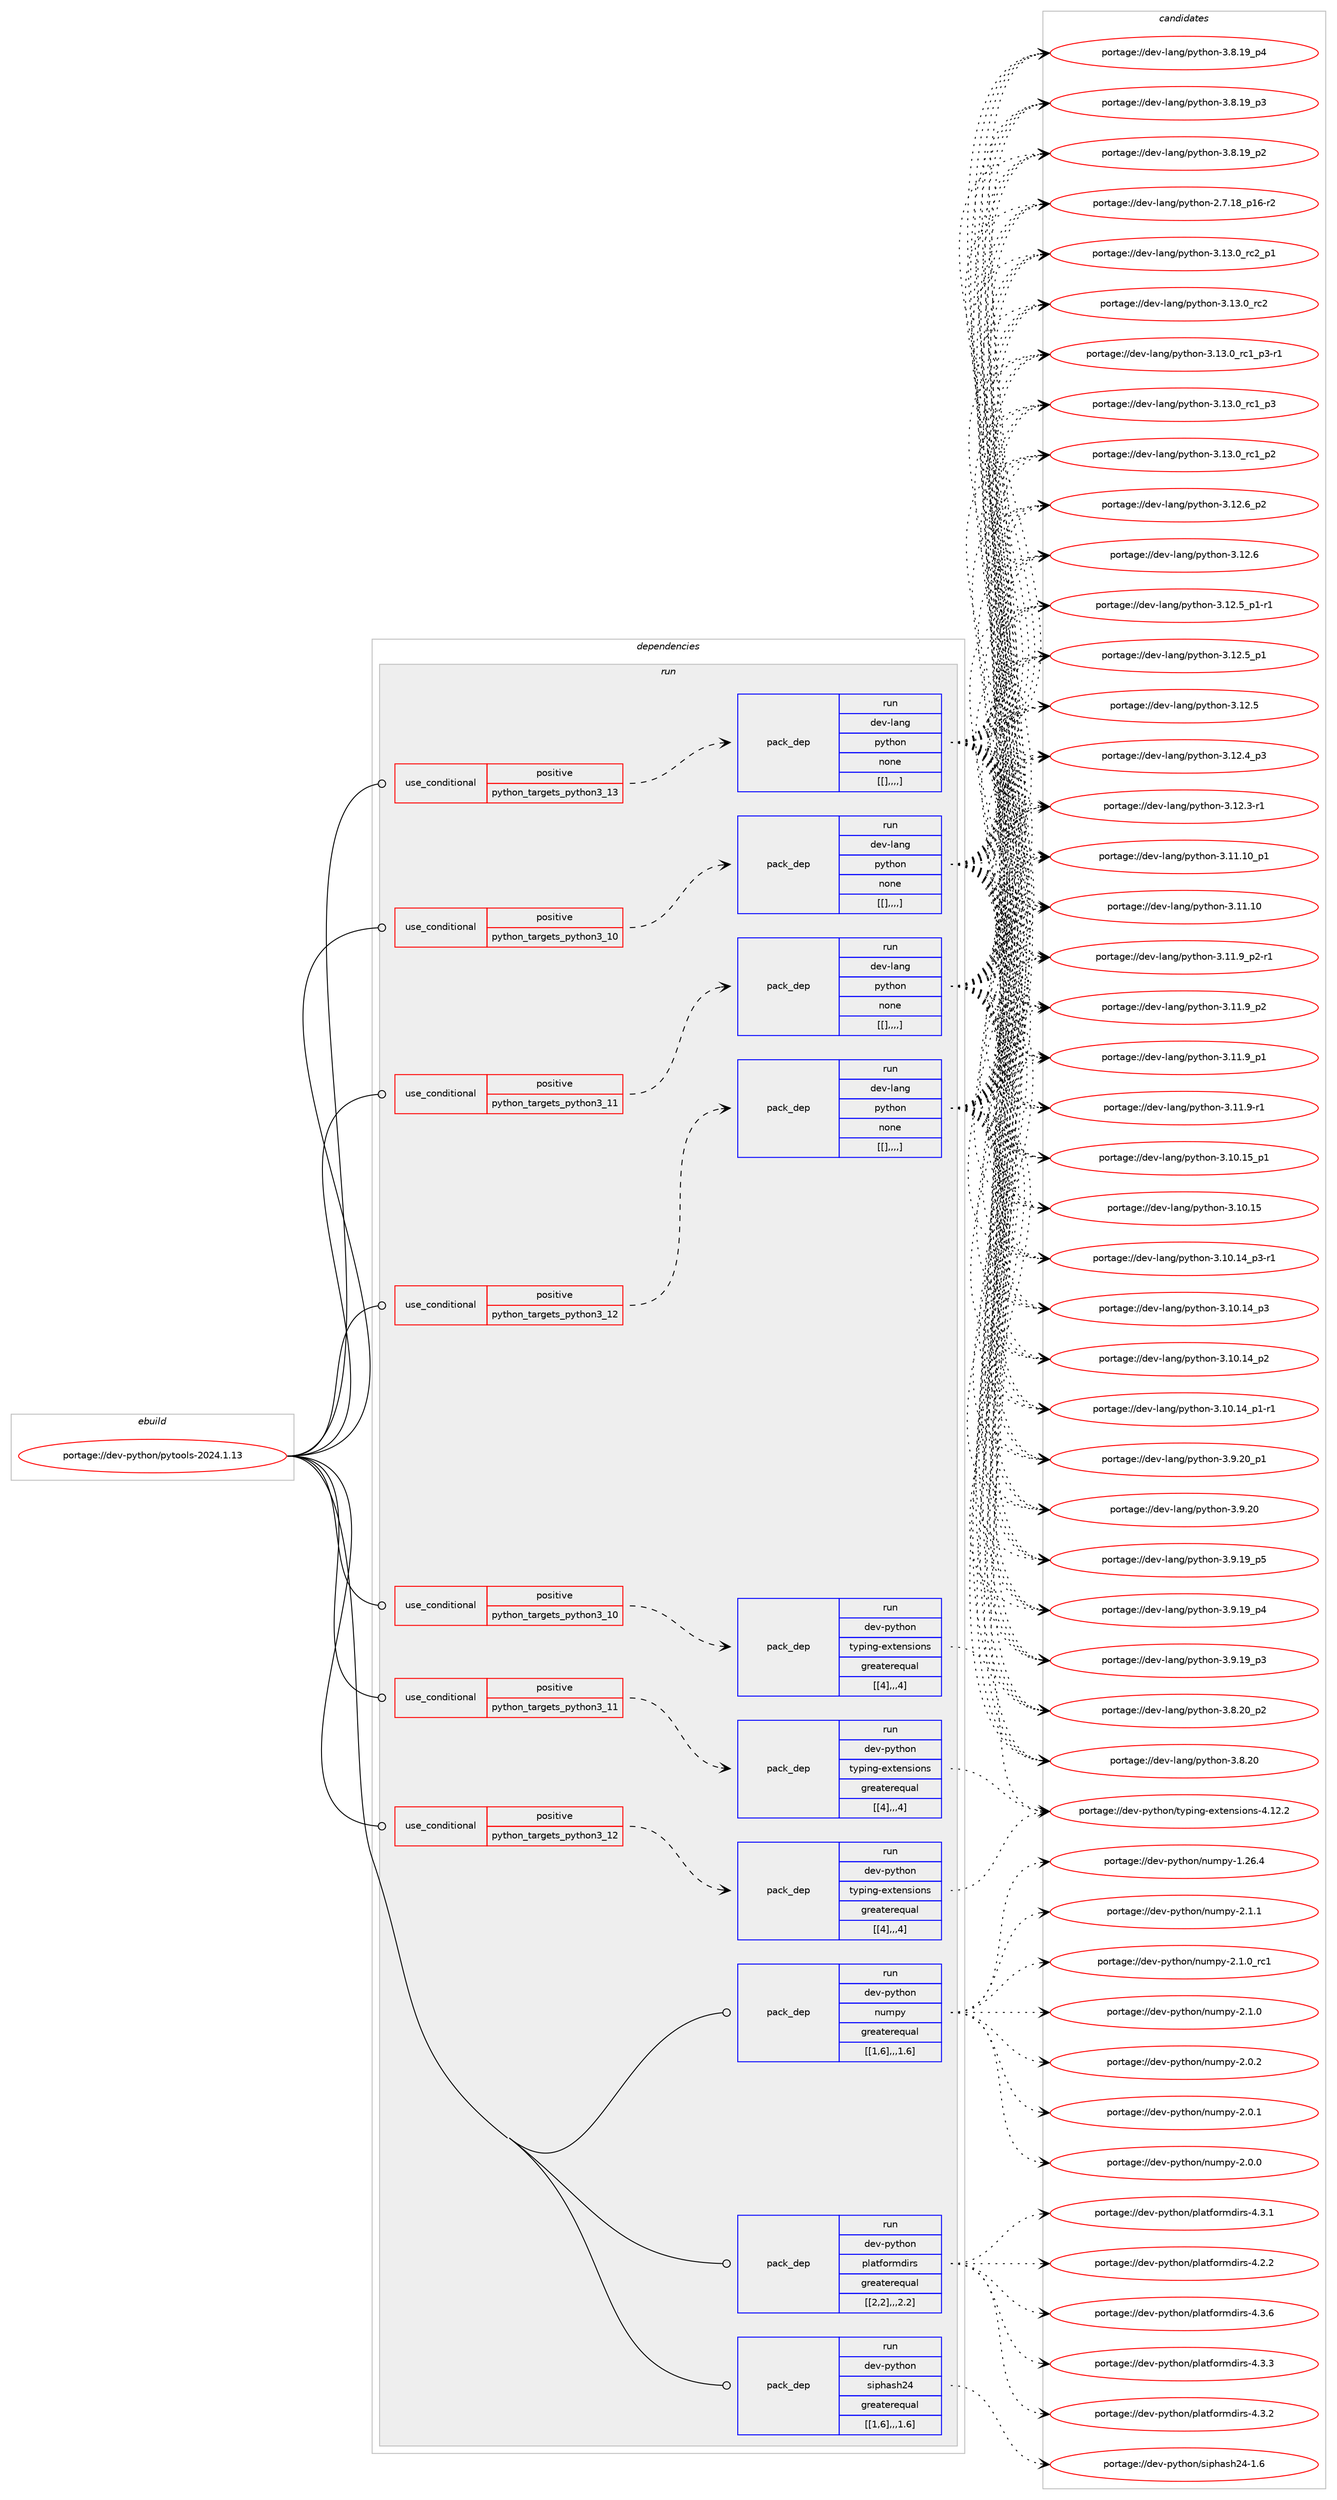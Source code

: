 digraph prolog {

# *************
# Graph options
# *************

newrank=true;
concentrate=true;
compound=true;
graph [rankdir=LR,fontname=Helvetica,fontsize=10,ranksep=1.5];#, ranksep=2.5, nodesep=0.2];
edge  [arrowhead=vee];
node  [fontname=Helvetica,fontsize=10];

# **********
# The ebuild
# **********

subgraph cluster_leftcol {
color=gray;
label=<<i>ebuild</i>>;
id [label="portage://dev-python/pytools-2024.1.13", color=red, width=4, href="../dev-python/pytools-2024.1.13.svg"];
}

# ****************
# The dependencies
# ****************

subgraph cluster_midcol {
color=gray;
label=<<i>dependencies</i>>;
subgraph cluster_compile {
fillcolor="#eeeeee";
style=filled;
label=<<i>compile</i>>;
}
subgraph cluster_compileandrun {
fillcolor="#eeeeee";
style=filled;
label=<<i>compile and run</i>>;
}
subgraph cluster_run {
fillcolor="#eeeeee";
style=filled;
label=<<i>run</i>>;
subgraph cond40172 {
dependency163834 [label=<<TABLE BORDER="0" CELLBORDER="1" CELLSPACING="0" CELLPADDING="4"><TR><TD ROWSPAN="3" CELLPADDING="10">use_conditional</TD></TR><TR><TD>positive</TD></TR><TR><TD>python_targets_python3_10</TD></TR></TABLE>>, shape=none, color=red];
subgraph pack122406 {
dependency163835 [label=<<TABLE BORDER="0" CELLBORDER="1" CELLSPACING="0" CELLPADDING="4" WIDTH="220"><TR><TD ROWSPAN="6" CELLPADDING="30">pack_dep</TD></TR><TR><TD WIDTH="110">run</TD></TR><TR><TD>dev-lang</TD></TR><TR><TD>python</TD></TR><TR><TD>none</TD></TR><TR><TD>[[],,,,]</TD></TR></TABLE>>, shape=none, color=blue];
}
dependency163834:e -> dependency163835:w [weight=20,style="dashed",arrowhead="vee"];
}
id:e -> dependency163834:w [weight=20,style="solid",arrowhead="odot"];
subgraph cond40173 {
dependency163836 [label=<<TABLE BORDER="0" CELLBORDER="1" CELLSPACING="0" CELLPADDING="4"><TR><TD ROWSPAN="3" CELLPADDING="10">use_conditional</TD></TR><TR><TD>positive</TD></TR><TR><TD>python_targets_python3_10</TD></TR></TABLE>>, shape=none, color=red];
subgraph pack122407 {
dependency163837 [label=<<TABLE BORDER="0" CELLBORDER="1" CELLSPACING="0" CELLPADDING="4" WIDTH="220"><TR><TD ROWSPAN="6" CELLPADDING="30">pack_dep</TD></TR><TR><TD WIDTH="110">run</TD></TR><TR><TD>dev-python</TD></TR><TR><TD>typing-extensions</TD></TR><TR><TD>greaterequal</TD></TR><TR><TD>[[4],,,4]</TD></TR></TABLE>>, shape=none, color=blue];
}
dependency163836:e -> dependency163837:w [weight=20,style="dashed",arrowhead="vee"];
}
id:e -> dependency163836:w [weight=20,style="solid",arrowhead="odot"];
subgraph cond40174 {
dependency163838 [label=<<TABLE BORDER="0" CELLBORDER="1" CELLSPACING="0" CELLPADDING="4"><TR><TD ROWSPAN="3" CELLPADDING="10">use_conditional</TD></TR><TR><TD>positive</TD></TR><TR><TD>python_targets_python3_11</TD></TR></TABLE>>, shape=none, color=red];
subgraph pack122408 {
dependency163839 [label=<<TABLE BORDER="0" CELLBORDER="1" CELLSPACING="0" CELLPADDING="4" WIDTH="220"><TR><TD ROWSPAN="6" CELLPADDING="30">pack_dep</TD></TR><TR><TD WIDTH="110">run</TD></TR><TR><TD>dev-lang</TD></TR><TR><TD>python</TD></TR><TR><TD>none</TD></TR><TR><TD>[[],,,,]</TD></TR></TABLE>>, shape=none, color=blue];
}
dependency163838:e -> dependency163839:w [weight=20,style="dashed",arrowhead="vee"];
}
id:e -> dependency163838:w [weight=20,style="solid",arrowhead="odot"];
subgraph cond40175 {
dependency163840 [label=<<TABLE BORDER="0" CELLBORDER="1" CELLSPACING="0" CELLPADDING="4"><TR><TD ROWSPAN="3" CELLPADDING="10">use_conditional</TD></TR><TR><TD>positive</TD></TR><TR><TD>python_targets_python3_11</TD></TR></TABLE>>, shape=none, color=red];
subgraph pack122409 {
dependency163841 [label=<<TABLE BORDER="0" CELLBORDER="1" CELLSPACING="0" CELLPADDING="4" WIDTH="220"><TR><TD ROWSPAN="6" CELLPADDING="30">pack_dep</TD></TR><TR><TD WIDTH="110">run</TD></TR><TR><TD>dev-python</TD></TR><TR><TD>typing-extensions</TD></TR><TR><TD>greaterequal</TD></TR><TR><TD>[[4],,,4]</TD></TR></TABLE>>, shape=none, color=blue];
}
dependency163840:e -> dependency163841:w [weight=20,style="dashed",arrowhead="vee"];
}
id:e -> dependency163840:w [weight=20,style="solid",arrowhead="odot"];
subgraph cond40176 {
dependency163842 [label=<<TABLE BORDER="0" CELLBORDER="1" CELLSPACING="0" CELLPADDING="4"><TR><TD ROWSPAN="3" CELLPADDING="10">use_conditional</TD></TR><TR><TD>positive</TD></TR><TR><TD>python_targets_python3_12</TD></TR></TABLE>>, shape=none, color=red];
subgraph pack122410 {
dependency163843 [label=<<TABLE BORDER="0" CELLBORDER="1" CELLSPACING="0" CELLPADDING="4" WIDTH="220"><TR><TD ROWSPAN="6" CELLPADDING="30">pack_dep</TD></TR><TR><TD WIDTH="110">run</TD></TR><TR><TD>dev-lang</TD></TR><TR><TD>python</TD></TR><TR><TD>none</TD></TR><TR><TD>[[],,,,]</TD></TR></TABLE>>, shape=none, color=blue];
}
dependency163842:e -> dependency163843:w [weight=20,style="dashed",arrowhead="vee"];
}
id:e -> dependency163842:w [weight=20,style="solid",arrowhead="odot"];
subgraph cond40177 {
dependency163844 [label=<<TABLE BORDER="0" CELLBORDER="1" CELLSPACING="0" CELLPADDING="4"><TR><TD ROWSPAN="3" CELLPADDING="10">use_conditional</TD></TR><TR><TD>positive</TD></TR><TR><TD>python_targets_python3_12</TD></TR></TABLE>>, shape=none, color=red];
subgraph pack122411 {
dependency163845 [label=<<TABLE BORDER="0" CELLBORDER="1" CELLSPACING="0" CELLPADDING="4" WIDTH="220"><TR><TD ROWSPAN="6" CELLPADDING="30">pack_dep</TD></TR><TR><TD WIDTH="110">run</TD></TR><TR><TD>dev-python</TD></TR><TR><TD>typing-extensions</TD></TR><TR><TD>greaterequal</TD></TR><TR><TD>[[4],,,4]</TD></TR></TABLE>>, shape=none, color=blue];
}
dependency163844:e -> dependency163845:w [weight=20,style="dashed",arrowhead="vee"];
}
id:e -> dependency163844:w [weight=20,style="solid",arrowhead="odot"];
subgraph cond40178 {
dependency163846 [label=<<TABLE BORDER="0" CELLBORDER="1" CELLSPACING="0" CELLPADDING="4"><TR><TD ROWSPAN="3" CELLPADDING="10">use_conditional</TD></TR><TR><TD>positive</TD></TR><TR><TD>python_targets_python3_13</TD></TR></TABLE>>, shape=none, color=red];
subgraph pack122412 {
dependency163847 [label=<<TABLE BORDER="0" CELLBORDER="1" CELLSPACING="0" CELLPADDING="4" WIDTH="220"><TR><TD ROWSPAN="6" CELLPADDING="30">pack_dep</TD></TR><TR><TD WIDTH="110">run</TD></TR><TR><TD>dev-lang</TD></TR><TR><TD>python</TD></TR><TR><TD>none</TD></TR><TR><TD>[[],,,,]</TD></TR></TABLE>>, shape=none, color=blue];
}
dependency163846:e -> dependency163847:w [weight=20,style="dashed",arrowhead="vee"];
}
id:e -> dependency163846:w [weight=20,style="solid",arrowhead="odot"];
subgraph pack122413 {
dependency163848 [label=<<TABLE BORDER="0" CELLBORDER="1" CELLSPACING="0" CELLPADDING="4" WIDTH="220"><TR><TD ROWSPAN="6" CELLPADDING="30">pack_dep</TD></TR><TR><TD WIDTH="110">run</TD></TR><TR><TD>dev-python</TD></TR><TR><TD>numpy</TD></TR><TR><TD>greaterequal</TD></TR><TR><TD>[[1,6],,,1.6]</TD></TR></TABLE>>, shape=none, color=blue];
}
id:e -> dependency163848:w [weight=20,style="solid",arrowhead="odot"];
subgraph pack122414 {
dependency163849 [label=<<TABLE BORDER="0" CELLBORDER="1" CELLSPACING="0" CELLPADDING="4" WIDTH="220"><TR><TD ROWSPAN="6" CELLPADDING="30">pack_dep</TD></TR><TR><TD WIDTH="110">run</TD></TR><TR><TD>dev-python</TD></TR><TR><TD>platformdirs</TD></TR><TR><TD>greaterequal</TD></TR><TR><TD>[[2,2],,,2.2]</TD></TR></TABLE>>, shape=none, color=blue];
}
id:e -> dependency163849:w [weight=20,style="solid",arrowhead="odot"];
subgraph pack122415 {
dependency163850 [label=<<TABLE BORDER="0" CELLBORDER="1" CELLSPACING="0" CELLPADDING="4" WIDTH="220"><TR><TD ROWSPAN="6" CELLPADDING="30">pack_dep</TD></TR><TR><TD WIDTH="110">run</TD></TR><TR><TD>dev-python</TD></TR><TR><TD>siphash24</TD></TR><TR><TD>greaterequal</TD></TR><TR><TD>[[1,6],,,1.6]</TD></TR></TABLE>>, shape=none, color=blue];
}
id:e -> dependency163850:w [weight=20,style="solid",arrowhead="odot"];
}
}

# **************
# The candidates
# **************

subgraph cluster_choices {
rank=same;
color=gray;
label=<<i>candidates</i>>;

subgraph choice122406 {
color=black;
nodesep=1;
choice100101118451089711010347112121116104111110455146495146489511499509511249 [label="portage://dev-lang/python-3.13.0_rc2_p1", color=red, width=4,href="../dev-lang/python-3.13.0_rc2_p1.svg"];
choice10010111845108971101034711212111610411111045514649514648951149950 [label="portage://dev-lang/python-3.13.0_rc2", color=red, width=4,href="../dev-lang/python-3.13.0_rc2.svg"];
choice1001011184510897110103471121211161041111104551464951464895114994995112514511449 [label="portage://dev-lang/python-3.13.0_rc1_p3-r1", color=red, width=4,href="../dev-lang/python-3.13.0_rc1_p3-r1.svg"];
choice100101118451089711010347112121116104111110455146495146489511499499511251 [label="portage://dev-lang/python-3.13.0_rc1_p3", color=red, width=4,href="../dev-lang/python-3.13.0_rc1_p3.svg"];
choice100101118451089711010347112121116104111110455146495146489511499499511250 [label="portage://dev-lang/python-3.13.0_rc1_p2", color=red, width=4,href="../dev-lang/python-3.13.0_rc1_p2.svg"];
choice100101118451089711010347112121116104111110455146495046549511250 [label="portage://dev-lang/python-3.12.6_p2", color=red, width=4,href="../dev-lang/python-3.12.6_p2.svg"];
choice10010111845108971101034711212111610411111045514649504654 [label="portage://dev-lang/python-3.12.6", color=red, width=4,href="../dev-lang/python-3.12.6.svg"];
choice1001011184510897110103471121211161041111104551464950465395112494511449 [label="portage://dev-lang/python-3.12.5_p1-r1", color=red, width=4,href="../dev-lang/python-3.12.5_p1-r1.svg"];
choice100101118451089711010347112121116104111110455146495046539511249 [label="portage://dev-lang/python-3.12.5_p1", color=red, width=4,href="../dev-lang/python-3.12.5_p1.svg"];
choice10010111845108971101034711212111610411111045514649504653 [label="portage://dev-lang/python-3.12.5", color=red, width=4,href="../dev-lang/python-3.12.5.svg"];
choice100101118451089711010347112121116104111110455146495046529511251 [label="portage://dev-lang/python-3.12.4_p3", color=red, width=4,href="../dev-lang/python-3.12.4_p3.svg"];
choice100101118451089711010347112121116104111110455146495046514511449 [label="portage://dev-lang/python-3.12.3-r1", color=red, width=4,href="../dev-lang/python-3.12.3-r1.svg"];
choice10010111845108971101034711212111610411111045514649494649489511249 [label="portage://dev-lang/python-3.11.10_p1", color=red, width=4,href="../dev-lang/python-3.11.10_p1.svg"];
choice1001011184510897110103471121211161041111104551464949464948 [label="portage://dev-lang/python-3.11.10", color=red, width=4,href="../dev-lang/python-3.11.10.svg"];
choice1001011184510897110103471121211161041111104551464949465795112504511449 [label="portage://dev-lang/python-3.11.9_p2-r1", color=red, width=4,href="../dev-lang/python-3.11.9_p2-r1.svg"];
choice100101118451089711010347112121116104111110455146494946579511250 [label="portage://dev-lang/python-3.11.9_p2", color=red, width=4,href="../dev-lang/python-3.11.9_p2.svg"];
choice100101118451089711010347112121116104111110455146494946579511249 [label="portage://dev-lang/python-3.11.9_p1", color=red, width=4,href="../dev-lang/python-3.11.9_p1.svg"];
choice100101118451089711010347112121116104111110455146494946574511449 [label="portage://dev-lang/python-3.11.9-r1", color=red, width=4,href="../dev-lang/python-3.11.9-r1.svg"];
choice10010111845108971101034711212111610411111045514649484649539511249 [label="portage://dev-lang/python-3.10.15_p1", color=red, width=4,href="../dev-lang/python-3.10.15_p1.svg"];
choice1001011184510897110103471121211161041111104551464948464953 [label="portage://dev-lang/python-3.10.15", color=red, width=4,href="../dev-lang/python-3.10.15.svg"];
choice100101118451089711010347112121116104111110455146494846495295112514511449 [label="portage://dev-lang/python-3.10.14_p3-r1", color=red, width=4,href="../dev-lang/python-3.10.14_p3-r1.svg"];
choice10010111845108971101034711212111610411111045514649484649529511251 [label="portage://dev-lang/python-3.10.14_p3", color=red, width=4,href="../dev-lang/python-3.10.14_p3.svg"];
choice10010111845108971101034711212111610411111045514649484649529511250 [label="portage://dev-lang/python-3.10.14_p2", color=red, width=4,href="../dev-lang/python-3.10.14_p2.svg"];
choice100101118451089711010347112121116104111110455146494846495295112494511449 [label="portage://dev-lang/python-3.10.14_p1-r1", color=red, width=4,href="../dev-lang/python-3.10.14_p1-r1.svg"];
choice100101118451089711010347112121116104111110455146574650489511249 [label="portage://dev-lang/python-3.9.20_p1", color=red, width=4,href="../dev-lang/python-3.9.20_p1.svg"];
choice10010111845108971101034711212111610411111045514657465048 [label="portage://dev-lang/python-3.9.20", color=red, width=4,href="../dev-lang/python-3.9.20.svg"];
choice100101118451089711010347112121116104111110455146574649579511253 [label="portage://dev-lang/python-3.9.19_p5", color=red, width=4,href="../dev-lang/python-3.9.19_p5.svg"];
choice100101118451089711010347112121116104111110455146574649579511252 [label="portage://dev-lang/python-3.9.19_p4", color=red, width=4,href="../dev-lang/python-3.9.19_p4.svg"];
choice100101118451089711010347112121116104111110455146574649579511251 [label="portage://dev-lang/python-3.9.19_p3", color=red, width=4,href="../dev-lang/python-3.9.19_p3.svg"];
choice100101118451089711010347112121116104111110455146564650489511250 [label="portage://dev-lang/python-3.8.20_p2", color=red, width=4,href="../dev-lang/python-3.8.20_p2.svg"];
choice10010111845108971101034711212111610411111045514656465048 [label="portage://dev-lang/python-3.8.20", color=red, width=4,href="../dev-lang/python-3.8.20.svg"];
choice100101118451089711010347112121116104111110455146564649579511252 [label="portage://dev-lang/python-3.8.19_p4", color=red, width=4,href="../dev-lang/python-3.8.19_p4.svg"];
choice100101118451089711010347112121116104111110455146564649579511251 [label="portage://dev-lang/python-3.8.19_p3", color=red, width=4,href="../dev-lang/python-3.8.19_p3.svg"];
choice100101118451089711010347112121116104111110455146564649579511250 [label="portage://dev-lang/python-3.8.19_p2", color=red, width=4,href="../dev-lang/python-3.8.19_p2.svg"];
choice100101118451089711010347112121116104111110455046554649569511249544511450 [label="portage://dev-lang/python-2.7.18_p16-r2", color=red, width=4,href="../dev-lang/python-2.7.18_p16-r2.svg"];
dependency163835:e -> choice100101118451089711010347112121116104111110455146495146489511499509511249:w [style=dotted,weight="100"];
dependency163835:e -> choice10010111845108971101034711212111610411111045514649514648951149950:w [style=dotted,weight="100"];
dependency163835:e -> choice1001011184510897110103471121211161041111104551464951464895114994995112514511449:w [style=dotted,weight="100"];
dependency163835:e -> choice100101118451089711010347112121116104111110455146495146489511499499511251:w [style=dotted,weight="100"];
dependency163835:e -> choice100101118451089711010347112121116104111110455146495146489511499499511250:w [style=dotted,weight="100"];
dependency163835:e -> choice100101118451089711010347112121116104111110455146495046549511250:w [style=dotted,weight="100"];
dependency163835:e -> choice10010111845108971101034711212111610411111045514649504654:w [style=dotted,weight="100"];
dependency163835:e -> choice1001011184510897110103471121211161041111104551464950465395112494511449:w [style=dotted,weight="100"];
dependency163835:e -> choice100101118451089711010347112121116104111110455146495046539511249:w [style=dotted,weight="100"];
dependency163835:e -> choice10010111845108971101034711212111610411111045514649504653:w [style=dotted,weight="100"];
dependency163835:e -> choice100101118451089711010347112121116104111110455146495046529511251:w [style=dotted,weight="100"];
dependency163835:e -> choice100101118451089711010347112121116104111110455146495046514511449:w [style=dotted,weight="100"];
dependency163835:e -> choice10010111845108971101034711212111610411111045514649494649489511249:w [style=dotted,weight="100"];
dependency163835:e -> choice1001011184510897110103471121211161041111104551464949464948:w [style=dotted,weight="100"];
dependency163835:e -> choice1001011184510897110103471121211161041111104551464949465795112504511449:w [style=dotted,weight="100"];
dependency163835:e -> choice100101118451089711010347112121116104111110455146494946579511250:w [style=dotted,weight="100"];
dependency163835:e -> choice100101118451089711010347112121116104111110455146494946579511249:w [style=dotted,weight="100"];
dependency163835:e -> choice100101118451089711010347112121116104111110455146494946574511449:w [style=dotted,weight="100"];
dependency163835:e -> choice10010111845108971101034711212111610411111045514649484649539511249:w [style=dotted,weight="100"];
dependency163835:e -> choice1001011184510897110103471121211161041111104551464948464953:w [style=dotted,weight="100"];
dependency163835:e -> choice100101118451089711010347112121116104111110455146494846495295112514511449:w [style=dotted,weight="100"];
dependency163835:e -> choice10010111845108971101034711212111610411111045514649484649529511251:w [style=dotted,weight="100"];
dependency163835:e -> choice10010111845108971101034711212111610411111045514649484649529511250:w [style=dotted,weight="100"];
dependency163835:e -> choice100101118451089711010347112121116104111110455146494846495295112494511449:w [style=dotted,weight="100"];
dependency163835:e -> choice100101118451089711010347112121116104111110455146574650489511249:w [style=dotted,weight="100"];
dependency163835:e -> choice10010111845108971101034711212111610411111045514657465048:w [style=dotted,weight="100"];
dependency163835:e -> choice100101118451089711010347112121116104111110455146574649579511253:w [style=dotted,weight="100"];
dependency163835:e -> choice100101118451089711010347112121116104111110455146574649579511252:w [style=dotted,weight="100"];
dependency163835:e -> choice100101118451089711010347112121116104111110455146574649579511251:w [style=dotted,weight="100"];
dependency163835:e -> choice100101118451089711010347112121116104111110455146564650489511250:w [style=dotted,weight="100"];
dependency163835:e -> choice10010111845108971101034711212111610411111045514656465048:w [style=dotted,weight="100"];
dependency163835:e -> choice100101118451089711010347112121116104111110455146564649579511252:w [style=dotted,weight="100"];
dependency163835:e -> choice100101118451089711010347112121116104111110455146564649579511251:w [style=dotted,weight="100"];
dependency163835:e -> choice100101118451089711010347112121116104111110455146564649579511250:w [style=dotted,weight="100"];
dependency163835:e -> choice100101118451089711010347112121116104111110455046554649569511249544511450:w [style=dotted,weight="100"];
}
subgraph choice122407 {
color=black;
nodesep=1;
choice10010111845112121116104111110471161211121051101034510112011610111011510511111011545524649504650 [label="portage://dev-python/typing-extensions-4.12.2", color=red, width=4,href="../dev-python/typing-extensions-4.12.2.svg"];
dependency163837:e -> choice10010111845112121116104111110471161211121051101034510112011610111011510511111011545524649504650:w [style=dotted,weight="100"];
}
subgraph choice122408 {
color=black;
nodesep=1;
choice100101118451089711010347112121116104111110455146495146489511499509511249 [label="portage://dev-lang/python-3.13.0_rc2_p1", color=red, width=4,href="../dev-lang/python-3.13.0_rc2_p1.svg"];
choice10010111845108971101034711212111610411111045514649514648951149950 [label="portage://dev-lang/python-3.13.0_rc2", color=red, width=4,href="../dev-lang/python-3.13.0_rc2.svg"];
choice1001011184510897110103471121211161041111104551464951464895114994995112514511449 [label="portage://dev-lang/python-3.13.0_rc1_p3-r1", color=red, width=4,href="../dev-lang/python-3.13.0_rc1_p3-r1.svg"];
choice100101118451089711010347112121116104111110455146495146489511499499511251 [label="portage://dev-lang/python-3.13.0_rc1_p3", color=red, width=4,href="../dev-lang/python-3.13.0_rc1_p3.svg"];
choice100101118451089711010347112121116104111110455146495146489511499499511250 [label="portage://dev-lang/python-3.13.0_rc1_p2", color=red, width=4,href="../dev-lang/python-3.13.0_rc1_p2.svg"];
choice100101118451089711010347112121116104111110455146495046549511250 [label="portage://dev-lang/python-3.12.6_p2", color=red, width=4,href="../dev-lang/python-3.12.6_p2.svg"];
choice10010111845108971101034711212111610411111045514649504654 [label="portage://dev-lang/python-3.12.6", color=red, width=4,href="../dev-lang/python-3.12.6.svg"];
choice1001011184510897110103471121211161041111104551464950465395112494511449 [label="portage://dev-lang/python-3.12.5_p1-r1", color=red, width=4,href="../dev-lang/python-3.12.5_p1-r1.svg"];
choice100101118451089711010347112121116104111110455146495046539511249 [label="portage://dev-lang/python-3.12.5_p1", color=red, width=4,href="../dev-lang/python-3.12.5_p1.svg"];
choice10010111845108971101034711212111610411111045514649504653 [label="portage://dev-lang/python-3.12.5", color=red, width=4,href="../dev-lang/python-3.12.5.svg"];
choice100101118451089711010347112121116104111110455146495046529511251 [label="portage://dev-lang/python-3.12.4_p3", color=red, width=4,href="../dev-lang/python-3.12.4_p3.svg"];
choice100101118451089711010347112121116104111110455146495046514511449 [label="portage://dev-lang/python-3.12.3-r1", color=red, width=4,href="../dev-lang/python-3.12.3-r1.svg"];
choice10010111845108971101034711212111610411111045514649494649489511249 [label="portage://dev-lang/python-3.11.10_p1", color=red, width=4,href="../dev-lang/python-3.11.10_p1.svg"];
choice1001011184510897110103471121211161041111104551464949464948 [label="portage://dev-lang/python-3.11.10", color=red, width=4,href="../dev-lang/python-3.11.10.svg"];
choice1001011184510897110103471121211161041111104551464949465795112504511449 [label="portage://dev-lang/python-3.11.9_p2-r1", color=red, width=4,href="../dev-lang/python-3.11.9_p2-r1.svg"];
choice100101118451089711010347112121116104111110455146494946579511250 [label="portage://dev-lang/python-3.11.9_p2", color=red, width=4,href="../dev-lang/python-3.11.9_p2.svg"];
choice100101118451089711010347112121116104111110455146494946579511249 [label="portage://dev-lang/python-3.11.9_p1", color=red, width=4,href="../dev-lang/python-3.11.9_p1.svg"];
choice100101118451089711010347112121116104111110455146494946574511449 [label="portage://dev-lang/python-3.11.9-r1", color=red, width=4,href="../dev-lang/python-3.11.9-r1.svg"];
choice10010111845108971101034711212111610411111045514649484649539511249 [label="portage://dev-lang/python-3.10.15_p1", color=red, width=4,href="../dev-lang/python-3.10.15_p1.svg"];
choice1001011184510897110103471121211161041111104551464948464953 [label="portage://dev-lang/python-3.10.15", color=red, width=4,href="../dev-lang/python-3.10.15.svg"];
choice100101118451089711010347112121116104111110455146494846495295112514511449 [label="portage://dev-lang/python-3.10.14_p3-r1", color=red, width=4,href="../dev-lang/python-3.10.14_p3-r1.svg"];
choice10010111845108971101034711212111610411111045514649484649529511251 [label="portage://dev-lang/python-3.10.14_p3", color=red, width=4,href="../dev-lang/python-3.10.14_p3.svg"];
choice10010111845108971101034711212111610411111045514649484649529511250 [label="portage://dev-lang/python-3.10.14_p2", color=red, width=4,href="../dev-lang/python-3.10.14_p2.svg"];
choice100101118451089711010347112121116104111110455146494846495295112494511449 [label="portage://dev-lang/python-3.10.14_p1-r1", color=red, width=4,href="../dev-lang/python-3.10.14_p1-r1.svg"];
choice100101118451089711010347112121116104111110455146574650489511249 [label="portage://dev-lang/python-3.9.20_p1", color=red, width=4,href="../dev-lang/python-3.9.20_p1.svg"];
choice10010111845108971101034711212111610411111045514657465048 [label="portage://dev-lang/python-3.9.20", color=red, width=4,href="../dev-lang/python-3.9.20.svg"];
choice100101118451089711010347112121116104111110455146574649579511253 [label="portage://dev-lang/python-3.9.19_p5", color=red, width=4,href="../dev-lang/python-3.9.19_p5.svg"];
choice100101118451089711010347112121116104111110455146574649579511252 [label="portage://dev-lang/python-3.9.19_p4", color=red, width=4,href="../dev-lang/python-3.9.19_p4.svg"];
choice100101118451089711010347112121116104111110455146574649579511251 [label="portage://dev-lang/python-3.9.19_p3", color=red, width=4,href="../dev-lang/python-3.9.19_p3.svg"];
choice100101118451089711010347112121116104111110455146564650489511250 [label="portage://dev-lang/python-3.8.20_p2", color=red, width=4,href="../dev-lang/python-3.8.20_p2.svg"];
choice10010111845108971101034711212111610411111045514656465048 [label="portage://dev-lang/python-3.8.20", color=red, width=4,href="../dev-lang/python-3.8.20.svg"];
choice100101118451089711010347112121116104111110455146564649579511252 [label="portage://dev-lang/python-3.8.19_p4", color=red, width=4,href="../dev-lang/python-3.8.19_p4.svg"];
choice100101118451089711010347112121116104111110455146564649579511251 [label="portage://dev-lang/python-3.8.19_p3", color=red, width=4,href="../dev-lang/python-3.8.19_p3.svg"];
choice100101118451089711010347112121116104111110455146564649579511250 [label="portage://dev-lang/python-3.8.19_p2", color=red, width=4,href="../dev-lang/python-3.8.19_p2.svg"];
choice100101118451089711010347112121116104111110455046554649569511249544511450 [label="portage://dev-lang/python-2.7.18_p16-r2", color=red, width=4,href="../dev-lang/python-2.7.18_p16-r2.svg"];
dependency163839:e -> choice100101118451089711010347112121116104111110455146495146489511499509511249:w [style=dotted,weight="100"];
dependency163839:e -> choice10010111845108971101034711212111610411111045514649514648951149950:w [style=dotted,weight="100"];
dependency163839:e -> choice1001011184510897110103471121211161041111104551464951464895114994995112514511449:w [style=dotted,weight="100"];
dependency163839:e -> choice100101118451089711010347112121116104111110455146495146489511499499511251:w [style=dotted,weight="100"];
dependency163839:e -> choice100101118451089711010347112121116104111110455146495146489511499499511250:w [style=dotted,weight="100"];
dependency163839:e -> choice100101118451089711010347112121116104111110455146495046549511250:w [style=dotted,weight="100"];
dependency163839:e -> choice10010111845108971101034711212111610411111045514649504654:w [style=dotted,weight="100"];
dependency163839:e -> choice1001011184510897110103471121211161041111104551464950465395112494511449:w [style=dotted,weight="100"];
dependency163839:e -> choice100101118451089711010347112121116104111110455146495046539511249:w [style=dotted,weight="100"];
dependency163839:e -> choice10010111845108971101034711212111610411111045514649504653:w [style=dotted,weight="100"];
dependency163839:e -> choice100101118451089711010347112121116104111110455146495046529511251:w [style=dotted,weight="100"];
dependency163839:e -> choice100101118451089711010347112121116104111110455146495046514511449:w [style=dotted,weight="100"];
dependency163839:e -> choice10010111845108971101034711212111610411111045514649494649489511249:w [style=dotted,weight="100"];
dependency163839:e -> choice1001011184510897110103471121211161041111104551464949464948:w [style=dotted,weight="100"];
dependency163839:e -> choice1001011184510897110103471121211161041111104551464949465795112504511449:w [style=dotted,weight="100"];
dependency163839:e -> choice100101118451089711010347112121116104111110455146494946579511250:w [style=dotted,weight="100"];
dependency163839:e -> choice100101118451089711010347112121116104111110455146494946579511249:w [style=dotted,weight="100"];
dependency163839:e -> choice100101118451089711010347112121116104111110455146494946574511449:w [style=dotted,weight="100"];
dependency163839:e -> choice10010111845108971101034711212111610411111045514649484649539511249:w [style=dotted,weight="100"];
dependency163839:e -> choice1001011184510897110103471121211161041111104551464948464953:w [style=dotted,weight="100"];
dependency163839:e -> choice100101118451089711010347112121116104111110455146494846495295112514511449:w [style=dotted,weight="100"];
dependency163839:e -> choice10010111845108971101034711212111610411111045514649484649529511251:w [style=dotted,weight="100"];
dependency163839:e -> choice10010111845108971101034711212111610411111045514649484649529511250:w [style=dotted,weight="100"];
dependency163839:e -> choice100101118451089711010347112121116104111110455146494846495295112494511449:w [style=dotted,weight="100"];
dependency163839:e -> choice100101118451089711010347112121116104111110455146574650489511249:w [style=dotted,weight="100"];
dependency163839:e -> choice10010111845108971101034711212111610411111045514657465048:w [style=dotted,weight="100"];
dependency163839:e -> choice100101118451089711010347112121116104111110455146574649579511253:w [style=dotted,weight="100"];
dependency163839:e -> choice100101118451089711010347112121116104111110455146574649579511252:w [style=dotted,weight="100"];
dependency163839:e -> choice100101118451089711010347112121116104111110455146574649579511251:w [style=dotted,weight="100"];
dependency163839:e -> choice100101118451089711010347112121116104111110455146564650489511250:w [style=dotted,weight="100"];
dependency163839:e -> choice10010111845108971101034711212111610411111045514656465048:w [style=dotted,weight="100"];
dependency163839:e -> choice100101118451089711010347112121116104111110455146564649579511252:w [style=dotted,weight="100"];
dependency163839:e -> choice100101118451089711010347112121116104111110455146564649579511251:w [style=dotted,weight="100"];
dependency163839:e -> choice100101118451089711010347112121116104111110455146564649579511250:w [style=dotted,weight="100"];
dependency163839:e -> choice100101118451089711010347112121116104111110455046554649569511249544511450:w [style=dotted,weight="100"];
}
subgraph choice122409 {
color=black;
nodesep=1;
choice10010111845112121116104111110471161211121051101034510112011610111011510511111011545524649504650 [label="portage://dev-python/typing-extensions-4.12.2", color=red, width=4,href="../dev-python/typing-extensions-4.12.2.svg"];
dependency163841:e -> choice10010111845112121116104111110471161211121051101034510112011610111011510511111011545524649504650:w [style=dotted,weight="100"];
}
subgraph choice122410 {
color=black;
nodesep=1;
choice100101118451089711010347112121116104111110455146495146489511499509511249 [label="portage://dev-lang/python-3.13.0_rc2_p1", color=red, width=4,href="../dev-lang/python-3.13.0_rc2_p1.svg"];
choice10010111845108971101034711212111610411111045514649514648951149950 [label="portage://dev-lang/python-3.13.0_rc2", color=red, width=4,href="../dev-lang/python-3.13.0_rc2.svg"];
choice1001011184510897110103471121211161041111104551464951464895114994995112514511449 [label="portage://dev-lang/python-3.13.0_rc1_p3-r1", color=red, width=4,href="../dev-lang/python-3.13.0_rc1_p3-r1.svg"];
choice100101118451089711010347112121116104111110455146495146489511499499511251 [label="portage://dev-lang/python-3.13.0_rc1_p3", color=red, width=4,href="../dev-lang/python-3.13.0_rc1_p3.svg"];
choice100101118451089711010347112121116104111110455146495146489511499499511250 [label="portage://dev-lang/python-3.13.0_rc1_p2", color=red, width=4,href="../dev-lang/python-3.13.0_rc1_p2.svg"];
choice100101118451089711010347112121116104111110455146495046549511250 [label="portage://dev-lang/python-3.12.6_p2", color=red, width=4,href="../dev-lang/python-3.12.6_p2.svg"];
choice10010111845108971101034711212111610411111045514649504654 [label="portage://dev-lang/python-3.12.6", color=red, width=4,href="../dev-lang/python-3.12.6.svg"];
choice1001011184510897110103471121211161041111104551464950465395112494511449 [label="portage://dev-lang/python-3.12.5_p1-r1", color=red, width=4,href="../dev-lang/python-3.12.5_p1-r1.svg"];
choice100101118451089711010347112121116104111110455146495046539511249 [label="portage://dev-lang/python-3.12.5_p1", color=red, width=4,href="../dev-lang/python-3.12.5_p1.svg"];
choice10010111845108971101034711212111610411111045514649504653 [label="portage://dev-lang/python-3.12.5", color=red, width=4,href="../dev-lang/python-3.12.5.svg"];
choice100101118451089711010347112121116104111110455146495046529511251 [label="portage://dev-lang/python-3.12.4_p3", color=red, width=4,href="../dev-lang/python-3.12.4_p3.svg"];
choice100101118451089711010347112121116104111110455146495046514511449 [label="portage://dev-lang/python-3.12.3-r1", color=red, width=4,href="../dev-lang/python-3.12.3-r1.svg"];
choice10010111845108971101034711212111610411111045514649494649489511249 [label="portage://dev-lang/python-3.11.10_p1", color=red, width=4,href="../dev-lang/python-3.11.10_p1.svg"];
choice1001011184510897110103471121211161041111104551464949464948 [label="portage://dev-lang/python-3.11.10", color=red, width=4,href="../dev-lang/python-3.11.10.svg"];
choice1001011184510897110103471121211161041111104551464949465795112504511449 [label="portage://dev-lang/python-3.11.9_p2-r1", color=red, width=4,href="../dev-lang/python-3.11.9_p2-r1.svg"];
choice100101118451089711010347112121116104111110455146494946579511250 [label="portage://dev-lang/python-3.11.9_p2", color=red, width=4,href="../dev-lang/python-3.11.9_p2.svg"];
choice100101118451089711010347112121116104111110455146494946579511249 [label="portage://dev-lang/python-3.11.9_p1", color=red, width=4,href="../dev-lang/python-3.11.9_p1.svg"];
choice100101118451089711010347112121116104111110455146494946574511449 [label="portage://dev-lang/python-3.11.9-r1", color=red, width=4,href="../dev-lang/python-3.11.9-r1.svg"];
choice10010111845108971101034711212111610411111045514649484649539511249 [label="portage://dev-lang/python-3.10.15_p1", color=red, width=4,href="../dev-lang/python-3.10.15_p1.svg"];
choice1001011184510897110103471121211161041111104551464948464953 [label="portage://dev-lang/python-3.10.15", color=red, width=4,href="../dev-lang/python-3.10.15.svg"];
choice100101118451089711010347112121116104111110455146494846495295112514511449 [label="portage://dev-lang/python-3.10.14_p3-r1", color=red, width=4,href="../dev-lang/python-3.10.14_p3-r1.svg"];
choice10010111845108971101034711212111610411111045514649484649529511251 [label="portage://dev-lang/python-3.10.14_p3", color=red, width=4,href="../dev-lang/python-3.10.14_p3.svg"];
choice10010111845108971101034711212111610411111045514649484649529511250 [label="portage://dev-lang/python-3.10.14_p2", color=red, width=4,href="../dev-lang/python-3.10.14_p2.svg"];
choice100101118451089711010347112121116104111110455146494846495295112494511449 [label="portage://dev-lang/python-3.10.14_p1-r1", color=red, width=4,href="../dev-lang/python-3.10.14_p1-r1.svg"];
choice100101118451089711010347112121116104111110455146574650489511249 [label="portage://dev-lang/python-3.9.20_p1", color=red, width=4,href="../dev-lang/python-3.9.20_p1.svg"];
choice10010111845108971101034711212111610411111045514657465048 [label="portage://dev-lang/python-3.9.20", color=red, width=4,href="../dev-lang/python-3.9.20.svg"];
choice100101118451089711010347112121116104111110455146574649579511253 [label="portage://dev-lang/python-3.9.19_p5", color=red, width=4,href="../dev-lang/python-3.9.19_p5.svg"];
choice100101118451089711010347112121116104111110455146574649579511252 [label="portage://dev-lang/python-3.9.19_p4", color=red, width=4,href="../dev-lang/python-3.9.19_p4.svg"];
choice100101118451089711010347112121116104111110455146574649579511251 [label="portage://dev-lang/python-3.9.19_p3", color=red, width=4,href="../dev-lang/python-3.9.19_p3.svg"];
choice100101118451089711010347112121116104111110455146564650489511250 [label="portage://dev-lang/python-3.8.20_p2", color=red, width=4,href="../dev-lang/python-3.8.20_p2.svg"];
choice10010111845108971101034711212111610411111045514656465048 [label="portage://dev-lang/python-3.8.20", color=red, width=4,href="../dev-lang/python-3.8.20.svg"];
choice100101118451089711010347112121116104111110455146564649579511252 [label="portage://dev-lang/python-3.8.19_p4", color=red, width=4,href="../dev-lang/python-3.8.19_p4.svg"];
choice100101118451089711010347112121116104111110455146564649579511251 [label="portage://dev-lang/python-3.8.19_p3", color=red, width=4,href="../dev-lang/python-3.8.19_p3.svg"];
choice100101118451089711010347112121116104111110455146564649579511250 [label="portage://dev-lang/python-3.8.19_p2", color=red, width=4,href="../dev-lang/python-3.8.19_p2.svg"];
choice100101118451089711010347112121116104111110455046554649569511249544511450 [label="portage://dev-lang/python-2.7.18_p16-r2", color=red, width=4,href="../dev-lang/python-2.7.18_p16-r2.svg"];
dependency163843:e -> choice100101118451089711010347112121116104111110455146495146489511499509511249:w [style=dotted,weight="100"];
dependency163843:e -> choice10010111845108971101034711212111610411111045514649514648951149950:w [style=dotted,weight="100"];
dependency163843:e -> choice1001011184510897110103471121211161041111104551464951464895114994995112514511449:w [style=dotted,weight="100"];
dependency163843:e -> choice100101118451089711010347112121116104111110455146495146489511499499511251:w [style=dotted,weight="100"];
dependency163843:e -> choice100101118451089711010347112121116104111110455146495146489511499499511250:w [style=dotted,weight="100"];
dependency163843:e -> choice100101118451089711010347112121116104111110455146495046549511250:w [style=dotted,weight="100"];
dependency163843:e -> choice10010111845108971101034711212111610411111045514649504654:w [style=dotted,weight="100"];
dependency163843:e -> choice1001011184510897110103471121211161041111104551464950465395112494511449:w [style=dotted,weight="100"];
dependency163843:e -> choice100101118451089711010347112121116104111110455146495046539511249:w [style=dotted,weight="100"];
dependency163843:e -> choice10010111845108971101034711212111610411111045514649504653:w [style=dotted,weight="100"];
dependency163843:e -> choice100101118451089711010347112121116104111110455146495046529511251:w [style=dotted,weight="100"];
dependency163843:e -> choice100101118451089711010347112121116104111110455146495046514511449:w [style=dotted,weight="100"];
dependency163843:e -> choice10010111845108971101034711212111610411111045514649494649489511249:w [style=dotted,weight="100"];
dependency163843:e -> choice1001011184510897110103471121211161041111104551464949464948:w [style=dotted,weight="100"];
dependency163843:e -> choice1001011184510897110103471121211161041111104551464949465795112504511449:w [style=dotted,weight="100"];
dependency163843:e -> choice100101118451089711010347112121116104111110455146494946579511250:w [style=dotted,weight="100"];
dependency163843:e -> choice100101118451089711010347112121116104111110455146494946579511249:w [style=dotted,weight="100"];
dependency163843:e -> choice100101118451089711010347112121116104111110455146494946574511449:w [style=dotted,weight="100"];
dependency163843:e -> choice10010111845108971101034711212111610411111045514649484649539511249:w [style=dotted,weight="100"];
dependency163843:e -> choice1001011184510897110103471121211161041111104551464948464953:w [style=dotted,weight="100"];
dependency163843:e -> choice100101118451089711010347112121116104111110455146494846495295112514511449:w [style=dotted,weight="100"];
dependency163843:e -> choice10010111845108971101034711212111610411111045514649484649529511251:w [style=dotted,weight="100"];
dependency163843:e -> choice10010111845108971101034711212111610411111045514649484649529511250:w [style=dotted,weight="100"];
dependency163843:e -> choice100101118451089711010347112121116104111110455146494846495295112494511449:w [style=dotted,weight="100"];
dependency163843:e -> choice100101118451089711010347112121116104111110455146574650489511249:w [style=dotted,weight="100"];
dependency163843:e -> choice10010111845108971101034711212111610411111045514657465048:w [style=dotted,weight="100"];
dependency163843:e -> choice100101118451089711010347112121116104111110455146574649579511253:w [style=dotted,weight="100"];
dependency163843:e -> choice100101118451089711010347112121116104111110455146574649579511252:w [style=dotted,weight="100"];
dependency163843:e -> choice100101118451089711010347112121116104111110455146574649579511251:w [style=dotted,weight="100"];
dependency163843:e -> choice100101118451089711010347112121116104111110455146564650489511250:w [style=dotted,weight="100"];
dependency163843:e -> choice10010111845108971101034711212111610411111045514656465048:w [style=dotted,weight="100"];
dependency163843:e -> choice100101118451089711010347112121116104111110455146564649579511252:w [style=dotted,weight="100"];
dependency163843:e -> choice100101118451089711010347112121116104111110455146564649579511251:w [style=dotted,weight="100"];
dependency163843:e -> choice100101118451089711010347112121116104111110455146564649579511250:w [style=dotted,weight="100"];
dependency163843:e -> choice100101118451089711010347112121116104111110455046554649569511249544511450:w [style=dotted,weight="100"];
}
subgraph choice122411 {
color=black;
nodesep=1;
choice10010111845112121116104111110471161211121051101034510112011610111011510511111011545524649504650 [label="portage://dev-python/typing-extensions-4.12.2", color=red, width=4,href="../dev-python/typing-extensions-4.12.2.svg"];
dependency163845:e -> choice10010111845112121116104111110471161211121051101034510112011610111011510511111011545524649504650:w [style=dotted,weight="100"];
}
subgraph choice122412 {
color=black;
nodesep=1;
choice100101118451089711010347112121116104111110455146495146489511499509511249 [label="portage://dev-lang/python-3.13.0_rc2_p1", color=red, width=4,href="../dev-lang/python-3.13.0_rc2_p1.svg"];
choice10010111845108971101034711212111610411111045514649514648951149950 [label="portage://dev-lang/python-3.13.0_rc2", color=red, width=4,href="../dev-lang/python-3.13.0_rc2.svg"];
choice1001011184510897110103471121211161041111104551464951464895114994995112514511449 [label="portage://dev-lang/python-3.13.0_rc1_p3-r1", color=red, width=4,href="../dev-lang/python-3.13.0_rc1_p3-r1.svg"];
choice100101118451089711010347112121116104111110455146495146489511499499511251 [label="portage://dev-lang/python-3.13.0_rc1_p3", color=red, width=4,href="../dev-lang/python-3.13.0_rc1_p3.svg"];
choice100101118451089711010347112121116104111110455146495146489511499499511250 [label="portage://dev-lang/python-3.13.0_rc1_p2", color=red, width=4,href="../dev-lang/python-3.13.0_rc1_p2.svg"];
choice100101118451089711010347112121116104111110455146495046549511250 [label="portage://dev-lang/python-3.12.6_p2", color=red, width=4,href="../dev-lang/python-3.12.6_p2.svg"];
choice10010111845108971101034711212111610411111045514649504654 [label="portage://dev-lang/python-3.12.6", color=red, width=4,href="../dev-lang/python-3.12.6.svg"];
choice1001011184510897110103471121211161041111104551464950465395112494511449 [label="portage://dev-lang/python-3.12.5_p1-r1", color=red, width=4,href="../dev-lang/python-3.12.5_p1-r1.svg"];
choice100101118451089711010347112121116104111110455146495046539511249 [label="portage://dev-lang/python-3.12.5_p1", color=red, width=4,href="../dev-lang/python-3.12.5_p1.svg"];
choice10010111845108971101034711212111610411111045514649504653 [label="portage://dev-lang/python-3.12.5", color=red, width=4,href="../dev-lang/python-3.12.5.svg"];
choice100101118451089711010347112121116104111110455146495046529511251 [label="portage://dev-lang/python-3.12.4_p3", color=red, width=4,href="../dev-lang/python-3.12.4_p3.svg"];
choice100101118451089711010347112121116104111110455146495046514511449 [label="portage://dev-lang/python-3.12.3-r1", color=red, width=4,href="../dev-lang/python-3.12.3-r1.svg"];
choice10010111845108971101034711212111610411111045514649494649489511249 [label="portage://dev-lang/python-3.11.10_p1", color=red, width=4,href="../dev-lang/python-3.11.10_p1.svg"];
choice1001011184510897110103471121211161041111104551464949464948 [label="portage://dev-lang/python-3.11.10", color=red, width=4,href="../dev-lang/python-3.11.10.svg"];
choice1001011184510897110103471121211161041111104551464949465795112504511449 [label="portage://dev-lang/python-3.11.9_p2-r1", color=red, width=4,href="../dev-lang/python-3.11.9_p2-r1.svg"];
choice100101118451089711010347112121116104111110455146494946579511250 [label="portage://dev-lang/python-3.11.9_p2", color=red, width=4,href="../dev-lang/python-3.11.9_p2.svg"];
choice100101118451089711010347112121116104111110455146494946579511249 [label="portage://dev-lang/python-3.11.9_p1", color=red, width=4,href="../dev-lang/python-3.11.9_p1.svg"];
choice100101118451089711010347112121116104111110455146494946574511449 [label="portage://dev-lang/python-3.11.9-r1", color=red, width=4,href="../dev-lang/python-3.11.9-r1.svg"];
choice10010111845108971101034711212111610411111045514649484649539511249 [label="portage://dev-lang/python-3.10.15_p1", color=red, width=4,href="../dev-lang/python-3.10.15_p1.svg"];
choice1001011184510897110103471121211161041111104551464948464953 [label="portage://dev-lang/python-3.10.15", color=red, width=4,href="../dev-lang/python-3.10.15.svg"];
choice100101118451089711010347112121116104111110455146494846495295112514511449 [label="portage://dev-lang/python-3.10.14_p3-r1", color=red, width=4,href="../dev-lang/python-3.10.14_p3-r1.svg"];
choice10010111845108971101034711212111610411111045514649484649529511251 [label="portage://dev-lang/python-3.10.14_p3", color=red, width=4,href="../dev-lang/python-3.10.14_p3.svg"];
choice10010111845108971101034711212111610411111045514649484649529511250 [label="portage://dev-lang/python-3.10.14_p2", color=red, width=4,href="../dev-lang/python-3.10.14_p2.svg"];
choice100101118451089711010347112121116104111110455146494846495295112494511449 [label="portage://dev-lang/python-3.10.14_p1-r1", color=red, width=4,href="../dev-lang/python-3.10.14_p1-r1.svg"];
choice100101118451089711010347112121116104111110455146574650489511249 [label="portage://dev-lang/python-3.9.20_p1", color=red, width=4,href="../dev-lang/python-3.9.20_p1.svg"];
choice10010111845108971101034711212111610411111045514657465048 [label="portage://dev-lang/python-3.9.20", color=red, width=4,href="../dev-lang/python-3.9.20.svg"];
choice100101118451089711010347112121116104111110455146574649579511253 [label="portage://dev-lang/python-3.9.19_p5", color=red, width=4,href="../dev-lang/python-3.9.19_p5.svg"];
choice100101118451089711010347112121116104111110455146574649579511252 [label="portage://dev-lang/python-3.9.19_p4", color=red, width=4,href="../dev-lang/python-3.9.19_p4.svg"];
choice100101118451089711010347112121116104111110455146574649579511251 [label="portage://dev-lang/python-3.9.19_p3", color=red, width=4,href="../dev-lang/python-3.9.19_p3.svg"];
choice100101118451089711010347112121116104111110455146564650489511250 [label="portage://dev-lang/python-3.8.20_p2", color=red, width=4,href="../dev-lang/python-3.8.20_p2.svg"];
choice10010111845108971101034711212111610411111045514656465048 [label="portage://dev-lang/python-3.8.20", color=red, width=4,href="../dev-lang/python-3.8.20.svg"];
choice100101118451089711010347112121116104111110455146564649579511252 [label="portage://dev-lang/python-3.8.19_p4", color=red, width=4,href="../dev-lang/python-3.8.19_p4.svg"];
choice100101118451089711010347112121116104111110455146564649579511251 [label="portage://dev-lang/python-3.8.19_p3", color=red, width=4,href="../dev-lang/python-3.8.19_p3.svg"];
choice100101118451089711010347112121116104111110455146564649579511250 [label="portage://dev-lang/python-3.8.19_p2", color=red, width=4,href="../dev-lang/python-3.8.19_p2.svg"];
choice100101118451089711010347112121116104111110455046554649569511249544511450 [label="portage://dev-lang/python-2.7.18_p16-r2", color=red, width=4,href="../dev-lang/python-2.7.18_p16-r2.svg"];
dependency163847:e -> choice100101118451089711010347112121116104111110455146495146489511499509511249:w [style=dotted,weight="100"];
dependency163847:e -> choice10010111845108971101034711212111610411111045514649514648951149950:w [style=dotted,weight="100"];
dependency163847:e -> choice1001011184510897110103471121211161041111104551464951464895114994995112514511449:w [style=dotted,weight="100"];
dependency163847:e -> choice100101118451089711010347112121116104111110455146495146489511499499511251:w [style=dotted,weight="100"];
dependency163847:e -> choice100101118451089711010347112121116104111110455146495146489511499499511250:w [style=dotted,weight="100"];
dependency163847:e -> choice100101118451089711010347112121116104111110455146495046549511250:w [style=dotted,weight="100"];
dependency163847:e -> choice10010111845108971101034711212111610411111045514649504654:w [style=dotted,weight="100"];
dependency163847:e -> choice1001011184510897110103471121211161041111104551464950465395112494511449:w [style=dotted,weight="100"];
dependency163847:e -> choice100101118451089711010347112121116104111110455146495046539511249:w [style=dotted,weight="100"];
dependency163847:e -> choice10010111845108971101034711212111610411111045514649504653:w [style=dotted,weight="100"];
dependency163847:e -> choice100101118451089711010347112121116104111110455146495046529511251:w [style=dotted,weight="100"];
dependency163847:e -> choice100101118451089711010347112121116104111110455146495046514511449:w [style=dotted,weight="100"];
dependency163847:e -> choice10010111845108971101034711212111610411111045514649494649489511249:w [style=dotted,weight="100"];
dependency163847:e -> choice1001011184510897110103471121211161041111104551464949464948:w [style=dotted,weight="100"];
dependency163847:e -> choice1001011184510897110103471121211161041111104551464949465795112504511449:w [style=dotted,weight="100"];
dependency163847:e -> choice100101118451089711010347112121116104111110455146494946579511250:w [style=dotted,weight="100"];
dependency163847:e -> choice100101118451089711010347112121116104111110455146494946579511249:w [style=dotted,weight="100"];
dependency163847:e -> choice100101118451089711010347112121116104111110455146494946574511449:w [style=dotted,weight="100"];
dependency163847:e -> choice10010111845108971101034711212111610411111045514649484649539511249:w [style=dotted,weight="100"];
dependency163847:e -> choice1001011184510897110103471121211161041111104551464948464953:w [style=dotted,weight="100"];
dependency163847:e -> choice100101118451089711010347112121116104111110455146494846495295112514511449:w [style=dotted,weight="100"];
dependency163847:e -> choice10010111845108971101034711212111610411111045514649484649529511251:w [style=dotted,weight="100"];
dependency163847:e -> choice10010111845108971101034711212111610411111045514649484649529511250:w [style=dotted,weight="100"];
dependency163847:e -> choice100101118451089711010347112121116104111110455146494846495295112494511449:w [style=dotted,weight="100"];
dependency163847:e -> choice100101118451089711010347112121116104111110455146574650489511249:w [style=dotted,weight="100"];
dependency163847:e -> choice10010111845108971101034711212111610411111045514657465048:w [style=dotted,weight="100"];
dependency163847:e -> choice100101118451089711010347112121116104111110455146574649579511253:w [style=dotted,weight="100"];
dependency163847:e -> choice100101118451089711010347112121116104111110455146574649579511252:w [style=dotted,weight="100"];
dependency163847:e -> choice100101118451089711010347112121116104111110455146574649579511251:w [style=dotted,weight="100"];
dependency163847:e -> choice100101118451089711010347112121116104111110455146564650489511250:w [style=dotted,weight="100"];
dependency163847:e -> choice10010111845108971101034711212111610411111045514656465048:w [style=dotted,weight="100"];
dependency163847:e -> choice100101118451089711010347112121116104111110455146564649579511252:w [style=dotted,weight="100"];
dependency163847:e -> choice100101118451089711010347112121116104111110455146564649579511251:w [style=dotted,weight="100"];
dependency163847:e -> choice100101118451089711010347112121116104111110455146564649579511250:w [style=dotted,weight="100"];
dependency163847:e -> choice100101118451089711010347112121116104111110455046554649569511249544511450:w [style=dotted,weight="100"];
}
subgraph choice122413 {
color=black;
nodesep=1;
choice1001011184511212111610411111047110117109112121455046494649 [label="portage://dev-python/numpy-2.1.1", color=red, width=4,href="../dev-python/numpy-2.1.1.svg"];
choice1001011184511212111610411111047110117109112121455046494648951149949 [label="portage://dev-python/numpy-2.1.0_rc1", color=red, width=4,href="../dev-python/numpy-2.1.0_rc1.svg"];
choice1001011184511212111610411111047110117109112121455046494648 [label="portage://dev-python/numpy-2.1.0", color=red, width=4,href="../dev-python/numpy-2.1.0.svg"];
choice1001011184511212111610411111047110117109112121455046484650 [label="portage://dev-python/numpy-2.0.2", color=red, width=4,href="../dev-python/numpy-2.0.2.svg"];
choice1001011184511212111610411111047110117109112121455046484649 [label="portage://dev-python/numpy-2.0.1", color=red, width=4,href="../dev-python/numpy-2.0.1.svg"];
choice1001011184511212111610411111047110117109112121455046484648 [label="portage://dev-python/numpy-2.0.0", color=red, width=4,href="../dev-python/numpy-2.0.0.svg"];
choice100101118451121211161041111104711011710911212145494650544652 [label="portage://dev-python/numpy-1.26.4", color=red, width=4,href="../dev-python/numpy-1.26.4.svg"];
dependency163848:e -> choice1001011184511212111610411111047110117109112121455046494649:w [style=dotted,weight="100"];
dependency163848:e -> choice1001011184511212111610411111047110117109112121455046494648951149949:w [style=dotted,weight="100"];
dependency163848:e -> choice1001011184511212111610411111047110117109112121455046494648:w [style=dotted,weight="100"];
dependency163848:e -> choice1001011184511212111610411111047110117109112121455046484650:w [style=dotted,weight="100"];
dependency163848:e -> choice1001011184511212111610411111047110117109112121455046484649:w [style=dotted,weight="100"];
dependency163848:e -> choice1001011184511212111610411111047110117109112121455046484648:w [style=dotted,weight="100"];
dependency163848:e -> choice100101118451121211161041111104711011710911212145494650544652:w [style=dotted,weight="100"];
}
subgraph choice122414 {
color=black;
nodesep=1;
choice100101118451121211161041111104711210897116102111114109100105114115455246514654 [label="portage://dev-python/platformdirs-4.3.6", color=red, width=4,href="../dev-python/platformdirs-4.3.6.svg"];
choice100101118451121211161041111104711210897116102111114109100105114115455246514651 [label="portage://dev-python/platformdirs-4.3.3", color=red, width=4,href="../dev-python/platformdirs-4.3.3.svg"];
choice100101118451121211161041111104711210897116102111114109100105114115455246514650 [label="portage://dev-python/platformdirs-4.3.2", color=red, width=4,href="../dev-python/platformdirs-4.3.2.svg"];
choice100101118451121211161041111104711210897116102111114109100105114115455246514649 [label="portage://dev-python/platformdirs-4.3.1", color=red, width=4,href="../dev-python/platformdirs-4.3.1.svg"];
choice100101118451121211161041111104711210897116102111114109100105114115455246504650 [label="portage://dev-python/platformdirs-4.2.2", color=red, width=4,href="../dev-python/platformdirs-4.2.2.svg"];
dependency163849:e -> choice100101118451121211161041111104711210897116102111114109100105114115455246514654:w [style=dotted,weight="100"];
dependency163849:e -> choice100101118451121211161041111104711210897116102111114109100105114115455246514651:w [style=dotted,weight="100"];
dependency163849:e -> choice100101118451121211161041111104711210897116102111114109100105114115455246514650:w [style=dotted,weight="100"];
dependency163849:e -> choice100101118451121211161041111104711210897116102111114109100105114115455246514649:w [style=dotted,weight="100"];
dependency163849:e -> choice100101118451121211161041111104711210897116102111114109100105114115455246504650:w [style=dotted,weight="100"];
}
subgraph choice122415 {
color=black;
nodesep=1;
choice100101118451121211161041111104711510511210497115104505245494654 [label="portage://dev-python/siphash24-1.6", color=red, width=4,href="../dev-python/siphash24-1.6.svg"];
dependency163850:e -> choice100101118451121211161041111104711510511210497115104505245494654:w [style=dotted,weight="100"];
}
}

}
